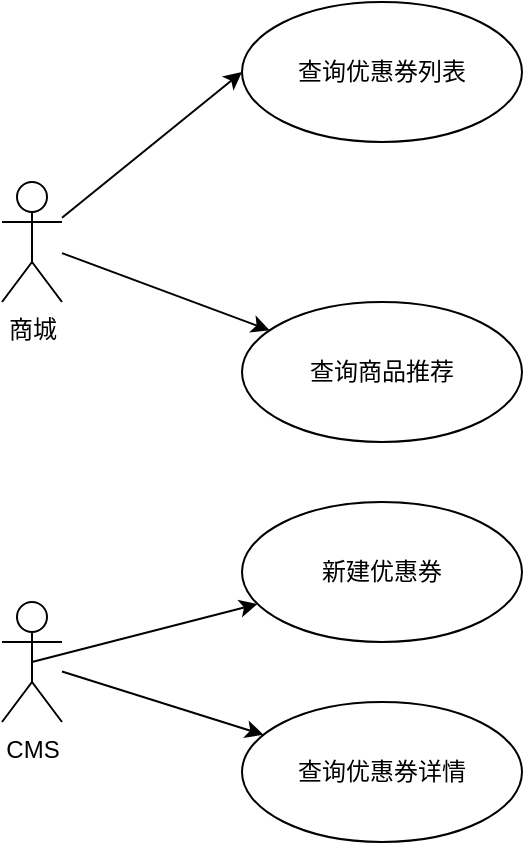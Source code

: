 <mxfile version="21.6.6" type="github">
  <diagram name="第 1 页" id="5_qqkdlO3jKT0sV0IZk1">
    <mxGraphModel dx="1379" dy="876" grid="1" gridSize="10" guides="1" tooltips="1" connect="1" arrows="1" fold="1" page="1" pageScale="1" pageWidth="827" pageHeight="1169" math="0" shadow="0">
      <root>
        <mxCell id="0" />
        <mxCell id="1" parent="0" />
        <mxCell id="4QKqTkWfWDaokWkDolcL-3" style="rounded=0;orthogonalLoop=1;jettySize=auto;html=1;entryX=0;entryY=0.5;entryDx=0;entryDy=0;" edge="1" parent="1" source="4QKqTkWfWDaokWkDolcL-1" target="4QKqTkWfWDaokWkDolcL-2">
          <mxGeometry relative="1" as="geometry" />
        </mxCell>
        <mxCell id="4QKqTkWfWDaokWkDolcL-6" style="rounded=0;orthogonalLoop=1;jettySize=auto;html=1;" edge="1" parent="1" source="4QKqTkWfWDaokWkDolcL-1" target="4QKqTkWfWDaokWkDolcL-5">
          <mxGeometry relative="1" as="geometry" />
        </mxCell>
        <mxCell id="4QKqTkWfWDaokWkDolcL-1" value="商城" style="shape=umlActor;verticalLabelPosition=bottom;verticalAlign=top;html=1;" vertex="1" parent="1">
          <mxGeometry x="170" y="240" width="30" height="60" as="geometry" />
        </mxCell>
        <mxCell id="4QKqTkWfWDaokWkDolcL-2" value="查询优惠券列表" style="ellipse;whiteSpace=wrap;html=1;" vertex="1" parent="1">
          <mxGeometry x="290" y="150" width="140" height="70" as="geometry" />
        </mxCell>
        <mxCell id="4QKqTkWfWDaokWkDolcL-5" value="查询商品推荐" style="ellipse;whiteSpace=wrap;html=1;" vertex="1" parent="1">
          <mxGeometry x="290" y="300" width="140" height="70" as="geometry" />
        </mxCell>
        <mxCell id="4QKqTkWfWDaokWkDolcL-11" style="rounded=0;orthogonalLoop=1;jettySize=auto;html=1;exitX=0.5;exitY=0.5;exitDx=0;exitDy=0;exitPerimeter=0;" edge="1" parent="1" source="4QKqTkWfWDaokWkDolcL-7" target="4QKqTkWfWDaokWkDolcL-10">
          <mxGeometry relative="1" as="geometry" />
        </mxCell>
        <mxCell id="4QKqTkWfWDaokWkDolcL-13" style="rounded=0;orthogonalLoop=1;jettySize=auto;html=1;" edge="1" parent="1" source="4QKqTkWfWDaokWkDolcL-7" target="4QKqTkWfWDaokWkDolcL-12">
          <mxGeometry relative="1" as="geometry" />
        </mxCell>
        <mxCell id="4QKqTkWfWDaokWkDolcL-7" value="CMS" style="shape=umlActor;verticalLabelPosition=bottom;verticalAlign=top;html=1;" vertex="1" parent="1">
          <mxGeometry x="170" y="450" width="30" height="60" as="geometry" />
        </mxCell>
        <mxCell id="4QKqTkWfWDaokWkDolcL-10" value="新建优惠券" style="ellipse;whiteSpace=wrap;html=1;" vertex="1" parent="1">
          <mxGeometry x="290" y="400" width="140" height="70" as="geometry" />
        </mxCell>
        <mxCell id="4QKqTkWfWDaokWkDolcL-12" value="查询优惠券详情" style="ellipse;whiteSpace=wrap;html=1;" vertex="1" parent="1">
          <mxGeometry x="290" y="500" width="140" height="70" as="geometry" />
        </mxCell>
      </root>
    </mxGraphModel>
  </diagram>
</mxfile>
